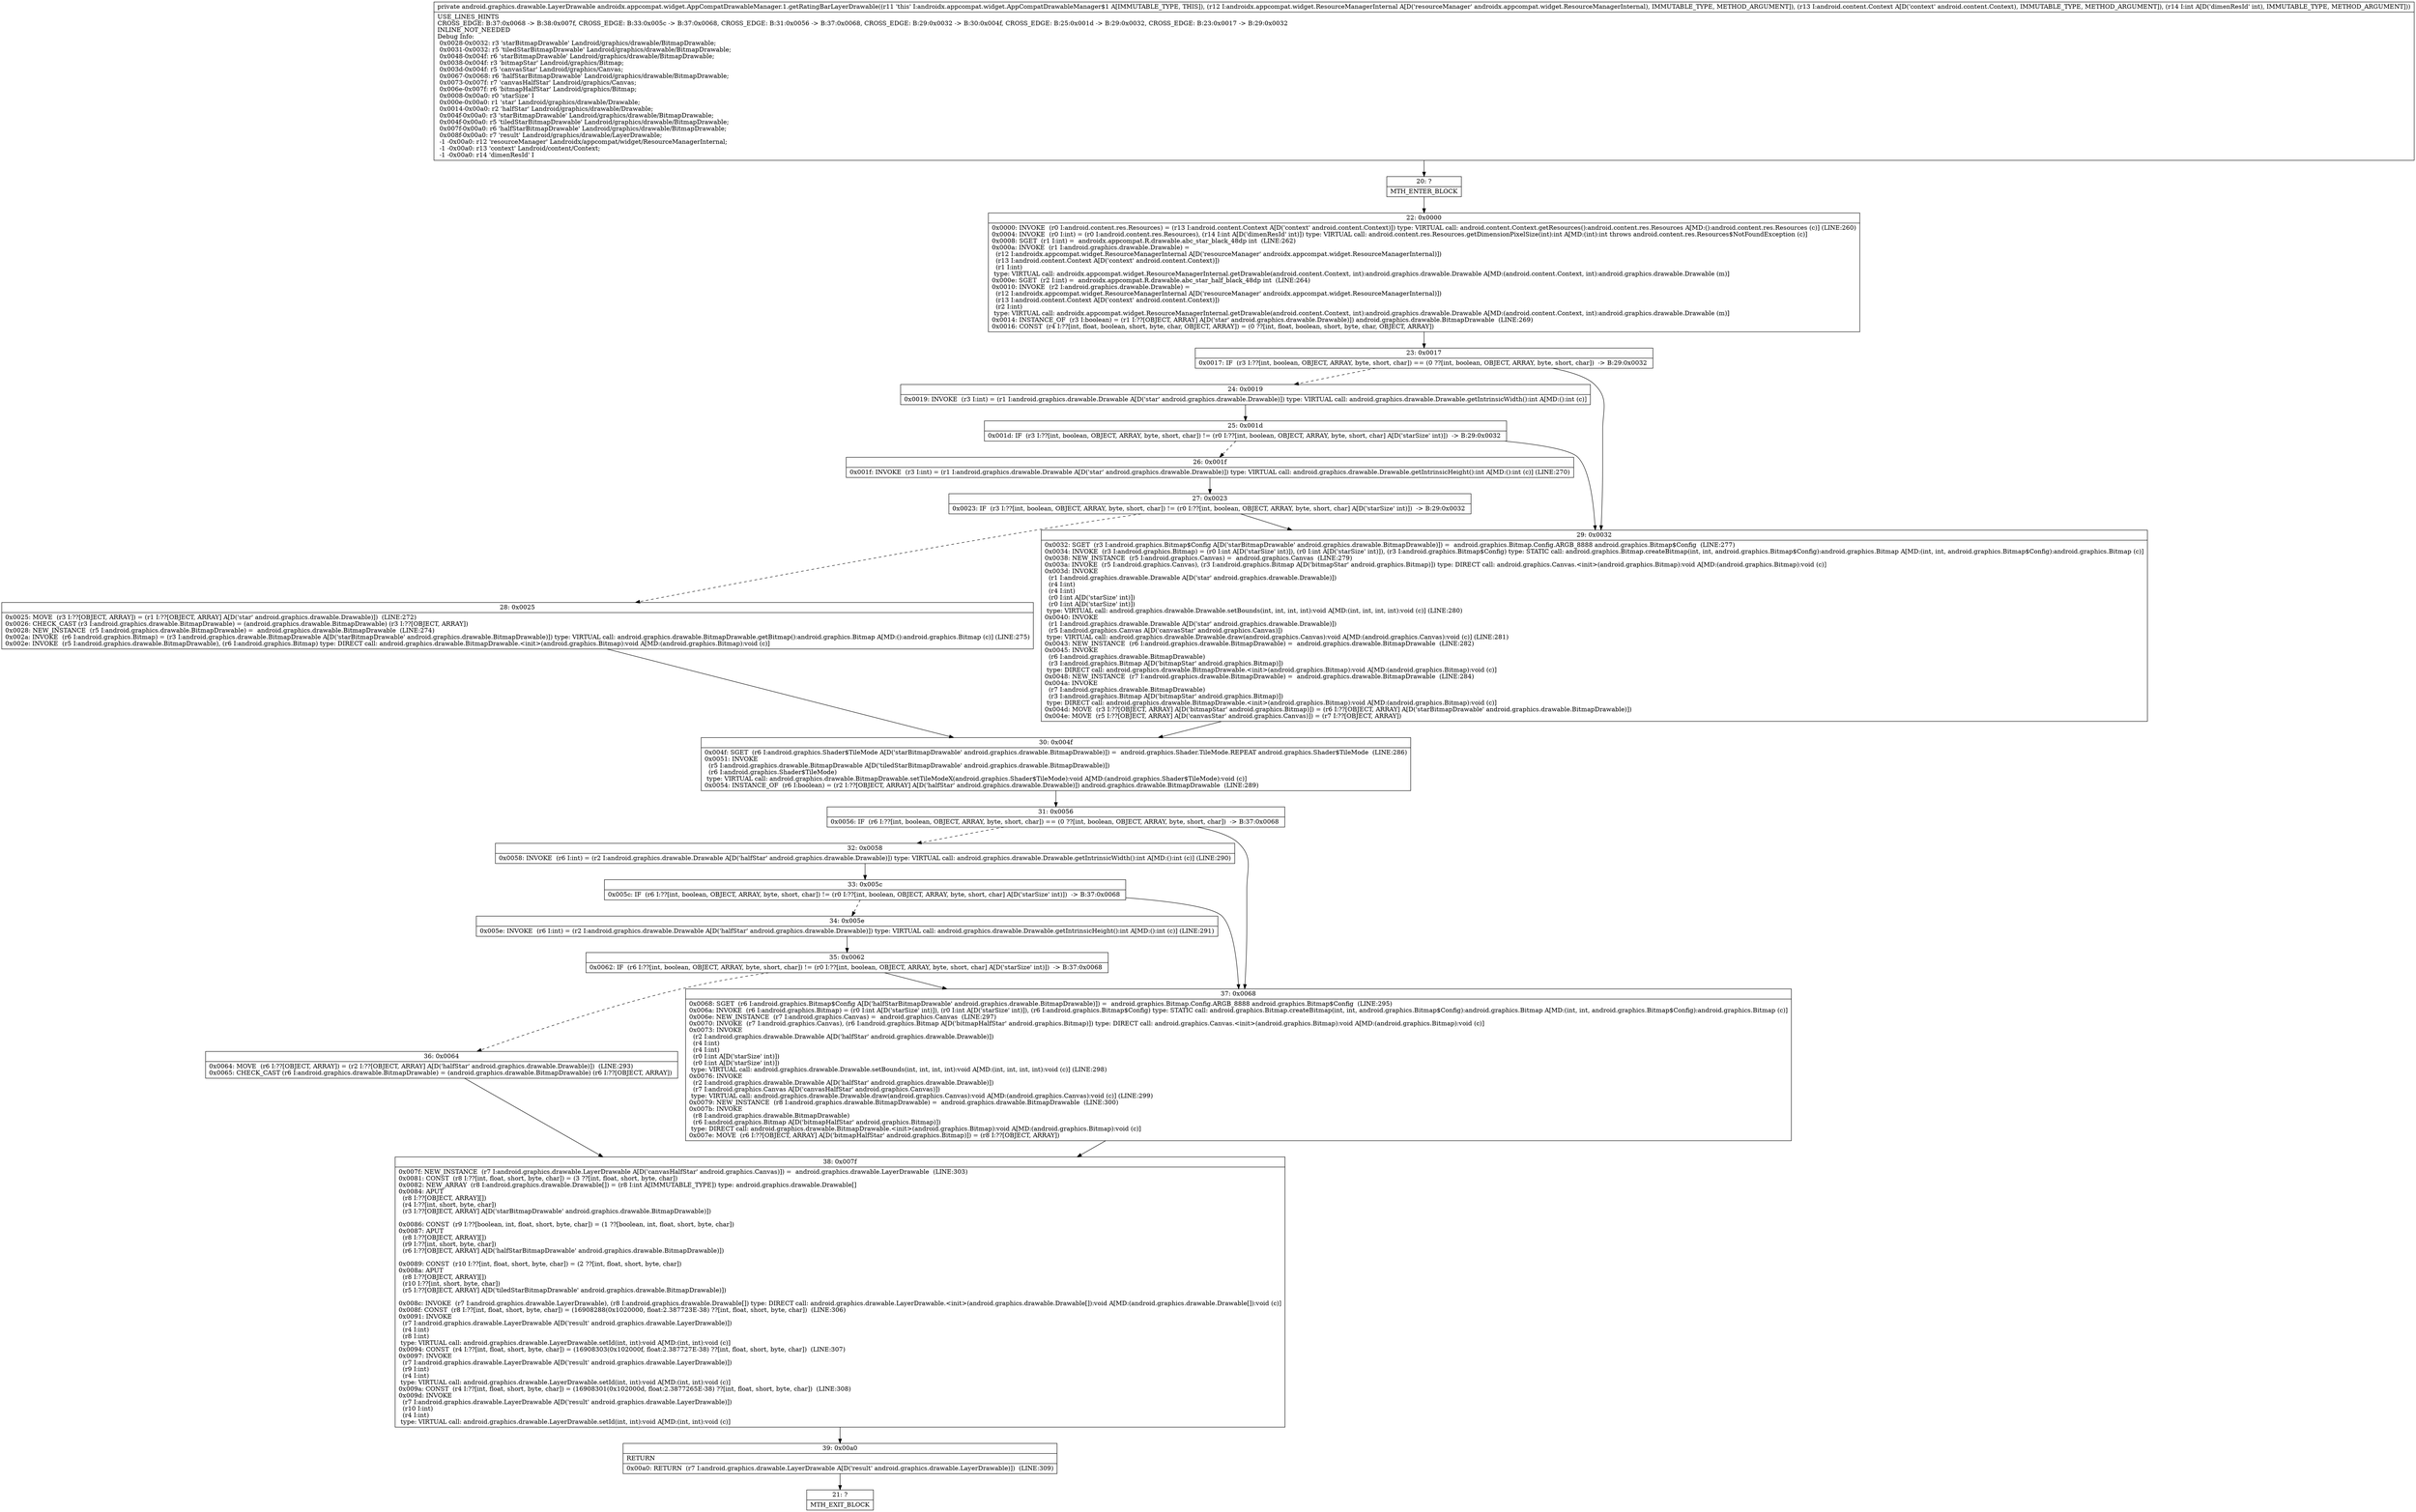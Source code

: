 digraph "CFG forandroidx.appcompat.widget.AppCompatDrawableManager.1.getRatingBarLayerDrawable(Landroidx\/appcompat\/widget\/ResourceManagerInternal;Landroid\/content\/Context;I)Landroid\/graphics\/drawable\/LayerDrawable;" {
Node_20 [shape=record,label="{20\:\ ?|MTH_ENTER_BLOCK\l}"];
Node_22 [shape=record,label="{22\:\ 0x0000|0x0000: INVOKE  (r0 I:android.content.res.Resources) = (r13 I:android.content.Context A[D('context' android.content.Context)]) type: VIRTUAL call: android.content.Context.getResources():android.content.res.Resources A[MD:():android.content.res.Resources (c)] (LINE:260)\l0x0004: INVOKE  (r0 I:int) = (r0 I:android.content.res.Resources), (r14 I:int A[D('dimenResId' int)]) type: VIRTUAL call: android.content.res.Resources.getDimensionPixelSize(int):int A[MD:(int):int throws android.content.res.Resources$NotFoundException (c)]\l0x0008: SGET  (r1 I:int) =  androidx.appcompat.R.drawable.abc_star_black_48dp int  (LINE:262)\l0x000a: INVOKE  (r1 I:android.graphics.drawable.Drawable) = \l  (r12 I:androidx.appcompat.widget.ResourceManagerInternal A[D('resourceManager' androidx.appcompat.widget.ResourceManagerInternal)])\l  (r13 I:android.content.Context A[D('context' android.content.Context)])\l  (r1 I:int)\l type: VIRTUAL call: androidx.appcompat.widget.ResourceManagerInternal.getDrawable(android.content.Context, int):android.graphics.drawable.Drawable A[MD:(android.content.Context, int):android.graphics.drawable.Drawable (m)]\l0x000e: SGET  (r2 I:int) =  androidx.appcompat.R.drawable.abc_star_half_black_48dp int  (LINE:264)\l0x0010: INVOKE  (r2 I:android.graphics.drawable.Drawable) = \l  (r12 I:androidx.appcompat.widget.ResourceManagerInternal A[D('resourceManager' androidx.appcompat.widget.ResourceManagerInternal)])\l  (r13 I:android.content.Context A[D('context' android.content.Context)])\l  (r2 I:int)\l type: VIRTUAL call: androidx.appcompat.widget.ResourceManagerInternal.getDrawable(android.content.Context, int):android.graphics.drawable.Drawable A[MD:(android.content.Context, int):android.graphics.drawable.Drawable (m)]\l0x0014: INSTANCE_OF  (r3 I:boolean) = (r1 I:??[OBJECT, ARRAY] A[D('star' android.graphics.drawable.Drawable)]) android.graphics.drawable.BitmapDrawable  (LINE:269)\l0x0016: CONST  (r4 I:??[int, float, boolean, short, byte, char, OBJECT, ARRAY]) = (0 ??[int, float, boolean, short, byte, char, OBJECT, ARRAY]) \l}"];
Node_23 [shape=record,label="{23\:\ 0x0017|0x0017: IF  (r3 I:??[int, boolean, OBJECT, ARRAY, byte, short, char]) == (0 ??[int, boolean, OBJECT, ARRAY, byte, short, char])  \-\> B:29:0x0032 \l}"];
Node_24 [shape=record,label="{24\:\ 0x0019|0x0019: INVOKE  (r3 I:int) = (r1 I:android.graphics.drawable.Drawable A[D('star' android.graphics.drawable.Drawable)]) type: VIRTUAL call: android.graphics.drawable.Drawable.getIntrinsicWidth():int A[MD:():int (c)]\l}"];
Node_25 [shape=record,label="{25\:\ 0x001d|0x001d: IF  (r3 I:??[int, boolean, OBJECT, ARRAY, byte, short, char]) != (r0 I:??[int, boolean, OBJECT, ARRAY, byte, short, char] A[D('starSize' int)])  \-\> B:29:0x0032 \l}"];
Node_26 [shape=record,label="{26\:\ 0x001f|0x001f: INVOKE  (r3 I:int) = (r1 I:android.graphics.drawable.Drawable A[D('star' android.graphics.drawable.Drawable)]) type: VIRTUAL call: android.graphics.drawable.Drawable.getIntrinsicHeight():int A[MD:():int (c)] (LINE:270)\l}"];
Node_27 [shape=record,label="{27\:\ 0x0023|0x0023: IF  (r3 I:??[int, boolean, OBJECT, ARRAY, byte, short, char]) != (r0 I:??[int, boolean, OBJECT, ARRAY, byte, short, char] A[D('starSize' int)])  \-\> B:29:0x0032 \l}"];
Node_28 [shape=record,label="{28\:\ 0x0025|0x0025: MOVE  (r3 I:??[OBJECT, ARRAY]) = (r1 I:??[OBJECT, ARRAY] A[D('star' android.graphics.drawable.Drawable)])  (LINE:272)\l0x0026: CHECK_CAST (r3 I:android.graphics.drawable.BitmapDrawable) = (android.graphics.drawable.BitmapDrawable) (r3 I:??[OBJECT, ARRAY]) \l0x0028: NEW_INSTANCE  (r5 I:android.graphics.drawable.BitmapDrawable) =  android.graphics.drawable.BitmapDrawable  (LINE:274)\l0x002a: INVOKE  (r6 I:android.graphics.Bitmap) = (r3 I:android.graphics.drawable.BitmapDrawable A[D('starBitmapDrawable' android.graphics.drawable.BitmapDrawable)]) type: VIRTUAL call: android.graphics.drawable.BitmapDrawable.getBitmap():android.graphics.Bitmap A[MD:():android.graphics.Bitmap (c)] (LINE:275)\l0x002e: INVOKE  (r5 I:android.graphics.drawable.BitmapDrawable), (r6 I:android.graphics.Bitmap) type: DIRECT call: android.graphics.drawable.BitmapDrawable.\<init\>(android.graphics.Bitmap):void A[MD:(android.graphics.Bitmap):void (c)]\l}"];
Node_30 [shape=record,label="{30\:\ 0x004f|0x004f: SGET  (r6 I:android.graphics.Shader$TileMode A[D('starBitmapDrawable' android.graphics.drawable.BitmapDrawable)]) =  android.graphics.Shader.TileMode.REPEAT android.graphics.Shader$TileMode  (LINE:286)\l0x0051: INVOKE  \l  (r5 I:android.graphics.drawable.BitmapDrawable A[D('tiledStarBitmapDrawable' android.graphics.drawable.BitmapDrawable)])\l  (r6 I:android.graphics.Shader$TileMode)\l type: VIRTUAL call: android.graphics.drawable.BitmapDrawable.setTileModeX(android.graphics.Shader$TileMode):void A[MD:(android.graphics.Shader$TileMode):void (c)]\l0x0054: INSTANCE_OF  (r6 I:boolean) = (r2 I:??[OBJECT, ARRAY] A[D('halfStar' android.graphics.drawable.Drawable)]) android.graphics.drawable.BitmapDrawable  (LINE:289)\l}"];
Node_31 [shape=record,label="{31\:\ 0x0056|0x0056: IF  (r6 I:??[int, boolean, OBJECT, ARRAY, byte, short, char]) == (0 ??[int, boolean, OBJECT, ARRAY, byte, short, char])  \-\> B:37:0x0068 \l}"];
Node_32 [shape=record,label="{32\:\ 0x0058|0x0058: INVOKE  (r6 I:int) = (r2 I:android.graphics.drawable.Drawable A[D('halfStar' android.graphics.drawable.Drawable)]) type: VIRTUAL call: android.graphics.drawable.Drawable.getIntrinsicWidth():int A[MD:():int (c)] (LINE:290)\l}"];
Node_33 [shape=record,label="{33\:\ 0x005c|0x005c: IF  (r6 I:??[int, boolean, OBJECT, ARRAY, byte, short, char]) != (r0 I:??[int, boolean, OBJECT, ARRAY, byte, short, char] A[D('starSize' int)])  \-\> B:37:0x0068 \l}"];
Node_34 [shape=record,label="{34\:\ 0x005e|0x005e: INVOKE  (r6 I:int) = (r2 I:android.graphics.drawable.Drawable A[D('halfStar' android.graphics.drawable.Drawable)]) type: VIRTUAL call: android.graphics.drawable.Drawable.getIntrinsicHeight():int A[MD:():int (c)] (LINE:291)\l}"];
Node_35 [shape=record,label="{35\:\ 0x0062|0x0062: IF  (r6 I:??[int, boolean, OBJECT, ARRAY, byte, short, char]) != (r0 I:??[int, boolean, OBJECT, ARRAY, byte, short, char] A[D('starSize' int)])  \-\> B:37:0x0068 \l}"];
Node_36 [shape=record,label="{36\:\ 0x0064|0x0064: MOVE  (r6 I:??[OBJECT, ARRAY]) = (r2 I:??[OBJECT, ARRAY] A[D('halfStar' android.graphics.drawable.Drawable)])  (LINE:293)\l0x0065: CHECK_CAST (r6 I:android.graphics.drawable.BitmapDrawable) = (android.graphics.drawable.BitmapDrawable) (r6 I:??[OBJECT, ARRAY]) \l}"];
Node_38 [shape=record,label="{38\:\ 0x007f|0x007f: NEW_INSTANCE  (r7 I:android.graphics.drawable.LayerDrawable A[D('canvasHalfStar' android.graphics.Canvas)]) =  android.graphics.drawable.LayerDrawable  (LINE:303)\l0x0081: CONST  (r8 I:??[int, float, short, byte, char]) = (3 ??[int, float, short, byte, char]) \l0x0082: NEW_ARRAY  (r8 I:android.graphics.drawable.Drawable[]) = (r8 I:int A[IMMUTABLE_TYPE]) type: android.graphics.drawable.Drawable[] \l0x0084: APUT  \l  (r8 I:??[OBJECT, ARRAY][])\l  (r4 I:??[int, short, byte, char])\l  (r3 I:??[OBJECT, ARRAY] A[D('starBitmapDrawable' android.graphics.drawable.BitmapDrawable)])\l \l0x0086: CONST  (r9 I:??[boolean, int, float, short, byte, char]) = (1 ??[boolean, int, float, short, byte, char]) \l0x0087: APUT  \l  (r8 I:??[OBJECT, ARRAY][])\l  (r9 I:??[int, short, byte, char])\l  (r6 I:??[OBJECT, ARRAY] A[D('halfStarBitmapDrawable' android.graphics.drawable.BitmapDrawable)])\l \l0x0089: CONST  (r10 I:??[int, float, short, byte, char]) = (2 ??[int, float, short, byte, char]) \l0x008a: APUT  \l  (r8 I:??[OBJECT, ARRAY][])\l  (r10 I:??[int, short, byte, char])\l  (r5 I:??[OBJECT, ARRAY] A[D('tiledStarBitmapDrawable' android.graphics.drawable.BitmapDrawable)])\l \l0x008c: INVOKE  (r7 I:android.graphics.drawable.LayerDrawable), (r8 I:android.graphics.drawable.Drawable[]) type: DIRECT call: android.graphics.drawable.LayerDrawable.\<init\>(android.graphics.drawable.Drawable[]):void A[MD:(android.graphics.drawable.Drawable[]):void (c)]\l0x008f: CONST  (r8 I:??[int, float, short, byte, char]) = (16908288(0x1020000, float:2.387723E\-38) ??[int, float, short, byte, char])  (LINE:306)\l0x0091: INVOKE  \l  (r7 I:android.graphics.drawable.LayerDrawable A[D('result' android.graphics.drawable.LayerDrawable)])\l  (r4 I:int)\l  (r8 I:int)\l type: VIRTUAL call: android.graphics.drawable.LayerDrawable.setId(int, int):void A[MD:(int, int):void (c)]\l0x0094: CONST  (r4 I:??[int, float, short, byte, char]) = (16908303(0x102000f, float:2.387727E\-38) ??[int, float, short, byte, char])  (LINE:307)\l0x0097: INVOKE  \l  (r7 I:android.graphics.drawable.LayerDrawable A[D('result' android.graphics.drawable.LayerDrawable)])\l  (r9 I:int)\l  (r4 I:int)\l type: VIRTUAL call: android.graphics.drawable.LayerDrawable.setId(int, int):void A[MD:(int, int):void (c)]\l0x009a: CONST  (r4 I:??[int, float, short, byte, char]) = (16908301(0x102000d, float:2.3877265E\-38) ??[int, float, short, byte, char])  (LINE:308)\l0x009d: INVOKE  \l  (r7 I:android.graphics.drawable.LayerDrawable A[D('result' android.graphics.drawable.LayerDrawable)])\l  (r10 I:int)\l  (r4 I:int)\l type: VIRTUAL call: android.graphics.drawable.LayerDrawable.setId(int, int):void A[MD:(int, int):void (c)]\l}"];
Node_39 [shape=record,label="{39\:\ 0x00a0|RETURN\l|0x00a0: RETURN  (r7 I:android.graphics.drawable.LayerDrawable A[D('result' android.graphics.drawable.LayerDrawable)])  (LINE:309)\l}"];
Node_21 [shape=record,label="{21\:\ ?|MTH_EXIT_BLOCK\l}"];
Node_37 [shape=record,label="{37\:\ 0x0068|0x0068: SGET  (r6 I:android.graphics.Bitmap$Config A[D('halfStarBitmapDrawable' android.graphics.drawable.BitmapDrawable)]) =  android.graphics.Bitmap.Config.ARGB_8888 android.graphics.Bitmap$Config  (LINE:295)\l0x006a: INVOKE  (r6 I:android.graphics.Bitmap) = (r0 I:int A[D('starSize' int)]), (r0 I:int A[D('starSize' int)]), (r6 I:android.graphics.Bitmap$Config) type: STATIC call: android.graphics.Bitmap.createBitmap(int, int, android.graphics.Bitmap$Config):android.graphics.Bitmap A[MD:(int, int, android.graphics.Bitmap$Config):android.graphics.Bitmap (c)]\l0x006e: NEW_INSTANCE  (r7 I:android.graphics.Canvas) =  android.graphics.Canvas  (LINE:297)\l0x0070: INVOKE  (r7 I:android.graphics.Canvas), (r6 I:android.graphics.Bitmap A[D('bitmapHalfStar' android.graphics.Bitmap)]) type: DIRECT call: android.graphics.Canvas.\<init\>(android.graphics.Bitmap):void A[MD:(android.graphics.Bitmap):void (c)]\l0x0073: INVOKE  \l  (r2 I:android.graphics.drawable.Drawable A[D('halfStar' android.graphics.drawable.Drawable)])\l  (r4 I:int)\l  (r4 I:int)\l  (r0 I:int A[D('starSize' int)])\l  (r0 I:int A[D('starSize' int)])\l type: VIRTUAL call: android.graphics.drawable.Drawable.setBounds(int, int, int, int):void A[MD:(int, int, int, int):void (c)] (LINE:298)\l0x0076: INVOKE  \l  (r2 I:android.graphics.drawable.Drawable A[D('halfStar' android.graphics.drawable.Drawable)])\l  (r7 I:android.graphics.Canvas A[D('canvasHalfStar' android.graphics.Canvas)])\l type: VIRTUAL call: android.graphics.drawable.Drawable.draw(android.graphics.Canvas):void A[MD:(android.graphics.Canvas):void (c)] (LINE:299)\l0x0079: NEW_INSTANCE  (r8 I:android.graphics.drawable.BitmapDrawable) =  android.graphics.drawable.BitmapDrawable  (LINE:300)\l0x007b: INVOKE  \l  (r8 I:android.graphics.drawable.BitmapDrawable)\l  (r6 I:android.graphics.Bitmap A[D('bitmapHalfStar' android.graphics.Bitmap)])\l type: DIRECT call: android.graphics.drawable.BitmapDrawable.\<init\>(android.graphics.Bitmap):void A[MD:(android.graphics.Bitmap):void (c)]\l0x007e: MOVE  (r6 I:??[OBJECT, ARRAY] A[D('bitmapHalfStar' android.graphics.Bitmap)]) = (r8 I:??[OBJECT, ARRAY]) \l}"];
Node_29 [shape=record,label="{29\:\ 0x0032|0x0032: SGET  (r3 I:android.graphics.Bitmap$Config A[D('starBitmapDrawable' android.graphics.drawable.BitmapDrawable)]) =  android.graphics.Bitmap.Config.ARGB_8888 android.graphics.Bitmap$Config  (LINE:277)\l0x0034: INVOKE  (r3 I:android.graphics.Bitmap) = (r0 I:int A[D('starSize' int)]), (r0 I:int A[D('starSize' int)]), (r3 I:android.graphics.Bitmap$Config) type: STATIC call: android.graphics.Bitmap.createBitmap(int, int, android.graphics.Bitmap$Config):android.graphics.Bitmap A[MD:(int, int, android.graphics.Bitmap$Config):android.graphics.Bitmap (c)]\l0x0038: NEW_INSTANCE  (r5 I:android.graphics.Canvas) =  android.graphics.Canvas  (LINE:279)\l0x003a: INVOKE  (r5 I:android.graphics.Canvas), (r3 I:android.graphics.Bitmap A[D('bitmapStar' android.graphics.Bitmap)]) type: DIRECT call: android.graphics.Canvas.\<init\>(android.graphics.Bitmap):void A[MD:(android.graphics.Bitmap):void (c)]\l0x003d: INVOKE  \l  (r1 I:android.graphics.drawable.Drawable A[D('star' android.graphics.drawable.Drawable)])\l  (r4 I:int)\l  (r4 I:int)\l  (r0 I:int A[D('starSize' int)])\l  (r0 I:int A[D('starSize' int)])\l type: VIRTUAL call: android.graphics.drawable.Drawable.setBounds(int, int, int, int):void A[MD:(int, int, int, int):void (c)] (LINE:280)\l0x0040: INVOKE  \l  (r1 I:android.graphics.drawable.Drawable A[D('star' android.graphics.drawable.Drawable)])\l  (r5 I:android.graphics.Canvas A[D('canvasStar' android.graphics.Canvas)])\l type: VIRTUAL call: android.graphics.drawable.Drawable.draw(android.graphics.Canvas):void A[MD:(android.graphics.Canvas):void (c)] (LINE:281)\l0x0043: NEW_INSTANCE  (r6 I:android.graphics.drawable.BitmapDrawable) =  android.graphics.drawable.BitmapDrawable  (LINE:282)\l0x0045: INVOKE  \l  (r6 I:android.graphics.drawable.BitmapDrawable)\l  (r3 I:android.graphics.Bitmap A[D('bitmapStar' android.graphics.Bitmap)])\l type: DIRECT call: android.graphics.drawable.BitmapDrawable.\<init\>(android.graphics.Bitmap):void A[MD:(android.graphics.Bitmap):void (c)]\l0x0048: NEW_INSTANCE  (r7 I:android.graphics.drawable.BitmapDrawable) =  android.graphics.drawable.BitmapDrawable  (LINE:284)\l0x004a: INVOKE  \l  (r7 I:android.graphics.drawable.BitmapDrawable)\l  (r3 I:android.graphics.Bitmap A[D('bitmapStar' android.graphics.Bitmap)])\l type: DIRECT call: android.graphics.drawable.BitmapDrawable.\<init\>(android.graphics.Bitmap):void A[MD:(android.graphics.Bitmap):void (c)]\l0x004d: MOVE  (r3 I:??[OBJECT, ARRAY] A[D('bitmapStar' android.graphics.Bitmap)]) = (r6 I:??[OBJECT, ARRAY] A[D('starBitmapDrawable' android.graphics.drawable.BitmapDrawable)]) \l0x004e: MOVE  (r5 I:??[OBJECT, ARRAY] A[D('canvasStar' android.graphics.Canvas)]) = (r7 I:??[OBJECT, ARRAY]) \l}"];
MethodNode[shape=record,label="{private android.graphics.drawable.LayerDrawable androidx.appcompat.widget.AppCompatDrawableManager.1.getRatingBarLayerDrawable((r11 'this' I:androidx.appcompat.widget.AppCompatDrawableManager$1 A[IMMUTABLE_TYPE, THIS]), (r12 I:androidx.appcompat.widget.ResourceManagerInternal A[D('resourceManager' androidx.appcompat.widget.ResourceManagerInternal), IMMUTABLE_TYPE, METHOD_ARGUMENT]), (r13 I:android.content.Context A[D('context' android.content.Context), IMMUTABLE_TYPE, METHOD_ARGUMENT]), (r14 I:int A[D('dimenResId' int), IMMUTABLE_TYPE, METHOD_ARGUMENT]))  | USE_LINES_HINTS\lCROSS_EDGE: B:37:0x0068 \-\> B:38:0x007f, CROSS_EDGE: B:33:0x005c \-\> B:37:0x0068, CROSS_EDGE: B:31:0x0056 \-\> B:37:0x0068, CROSS_EDGE: B:29:0x0032 \-\> B:30:0x004f, CROSS_EDGE: B:25:0x001d \-\> B:29:0x0032, CROSS_EDGE: B:23:0x0017 \-\> B:29:0x0032\lINLINE_NOT_NEEDED\lDebug Info:\l  0x0028\-0x0032: r3 'starBitmapDrawable' Landroid\/graphics\/drawable\/BitmapDrawable;\l  0x0031\-0x0032: r5 'tiledStarBitmapDrawable' Landroid\/graphics\/drawable\/BitmapDrawable;\l  0x0048\-0x004f: r6 'starBitmapDrawable' Landroid\/graphics\/drawable\/BitmapDrawable;\l  0x0038\-0x004f: r3 'bitmapStar' Landroid\/graphics\/Bitmap;\l  0x003d\-0x004f: r5 'canvasStar' Landroid\/graphics\/Canvas;\l  0x0067\-0x0068: r6 'halfStarBitmapDrawable' Landroid\/graphics\/drawable\/BitmapDrawable;\l  0x0073\-0x007f: r7 'canvasHalfStar' Landroid\/graphics\/Canvas;\l  0x006e\-0x007f: r6 'bitmapHalfStar' Landroid\/graphics\/Bitmap;\l  0x0008\-0x00a0: r0 'starSize' I\l  0x000e\-0x00a0: r1 'star' Landroid\/graphics\/drawable\/Drawable;\l  0x0014\-0x00a0: r2 'halfStar' Landroid\/graphics\/drawable\/Drawable;\l  0x004f\-0x00a0: r3 'starBitmapDrawable' Landroid\/graphics\/drawable\/BitmapDrawable;\l  0x004f\-0x00a0: r5 'tiledStarBitmapDrawable' Landroid\/graphics\/drawable\/BitmapDrawable;\l  0x007f\-0x00a0: r6 'halfStarBitmapDrawable' Landroid\/graphics\/drawable\/BitmapDrawable;\l  0x008f\-0x00a0: r7 'result' Landroid\/graphics\/drawable\/LayerDrawable;\l  \-1 \-0x00a0: r12 'resourceManager' Landroidx\/appcompat\/widget\/ResourceManagerInternal;\l  \-1 \-0x00a0: r13 'context' Landroid\/content\/Context;\l  \-1 \-0x00a0: r14 'dimenResId' I\l}"];
MethodNode -> Node_20;Node_20 -> Node_22;
Node_22 -> Node_23;
Node_23 -> Node_24[style=dashed];
Node_23 -> Node_29;
Node_24 -> Node_25;
Node_25 -> Node_26[style=dashed];
Node_25 -> Node_29;
Node_26 -> Node_27;
Node_27 -> Node_28[style=dashed];
Node_27 -> Node_29;
Node_28 -> Node_30;
Node_30 -> Node_31;
Node_31 -> Node_32[style=dashed];
Node_31 -> Node_37;
Node_32 -> Node_33;
Node_33 -> Node_34[style=dashed];
Node_33 -> Node_37;
Node_34 -> Node_35;
Node_35 -> Node_36[style=dashed];
Node_35 -> Node_37;
Node_36 -> Node_38;
Node_38 -> Node_39;
Node_39 -> Node_21;
Node_37 -> Node_38;
Node_29 -> Node_30;
}

